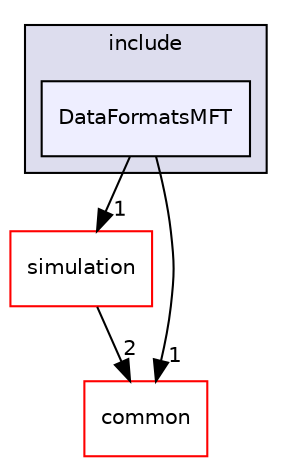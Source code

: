 digraph "/home/travis/build/AliceO2Group/AliceO2/DataFormats/Detectors/ITSMFT/MFT/include/DataFormatsMFT" {
  bgcolor=transparent;
  compound=true
  node [ fontsize="10", fontname="Helvetica"];
  edge [ labelfontsize="10", labelfontname="Helvetica"];
  subgraph clusterdir_eb970d2ac00ce12d8b982d15b47bc8a9 {
    graph [ bgcolor="#ddddee", pencolor="black", label="include" fontname="Helvetica", fontsize="10", URL="dir_eb970d2ac00ce12d8b982d15b47bc8a9.html"]
  dir_4f7dc14960cf0c541d7416d7271d32cf [shape=box, label="DataFormatsMFT", style="filled", fillcolor="#eeeeff", pencolor="black", URL="dir_4f7dc14960cf0c541d7416d7271d32cf.html"];
  }
  dir_047746f9f311f49446db9474b7431d0d [shape=box label="simulation" color="red" URL="dir_047746f9f311f49446db9474b7431d0d.html"];
  dir_7924ba4398ae4560cd37376e44666c6d [shape=box label="common" color="red" URL="dir_7924ba4398ae4560cd37376e44666c6d.html"];
  dir_047746f9f311f49446db9474b7431d0d->dir_7924ba4398ae4560cd37376e44666c6d [headlabel="2", labeldistance=1.5 headhref="dir_000247_000077.html"];
  dir_4f7dc14960cf0c541d7416d7271d32cf->dir_047746f9f311f49446db9474b7431d0d [headlabel="1", labeldistance=1.5 headhref="dir_000231_000247.html"];
  dir_4f7dc14960cf0c541d7416d7271d32cf->dir_7924ba4398ae4560cd37376e44666c6d [headlabel="1", labeldistance=1.5 headhref="dir_000231_000077.html"];
}
